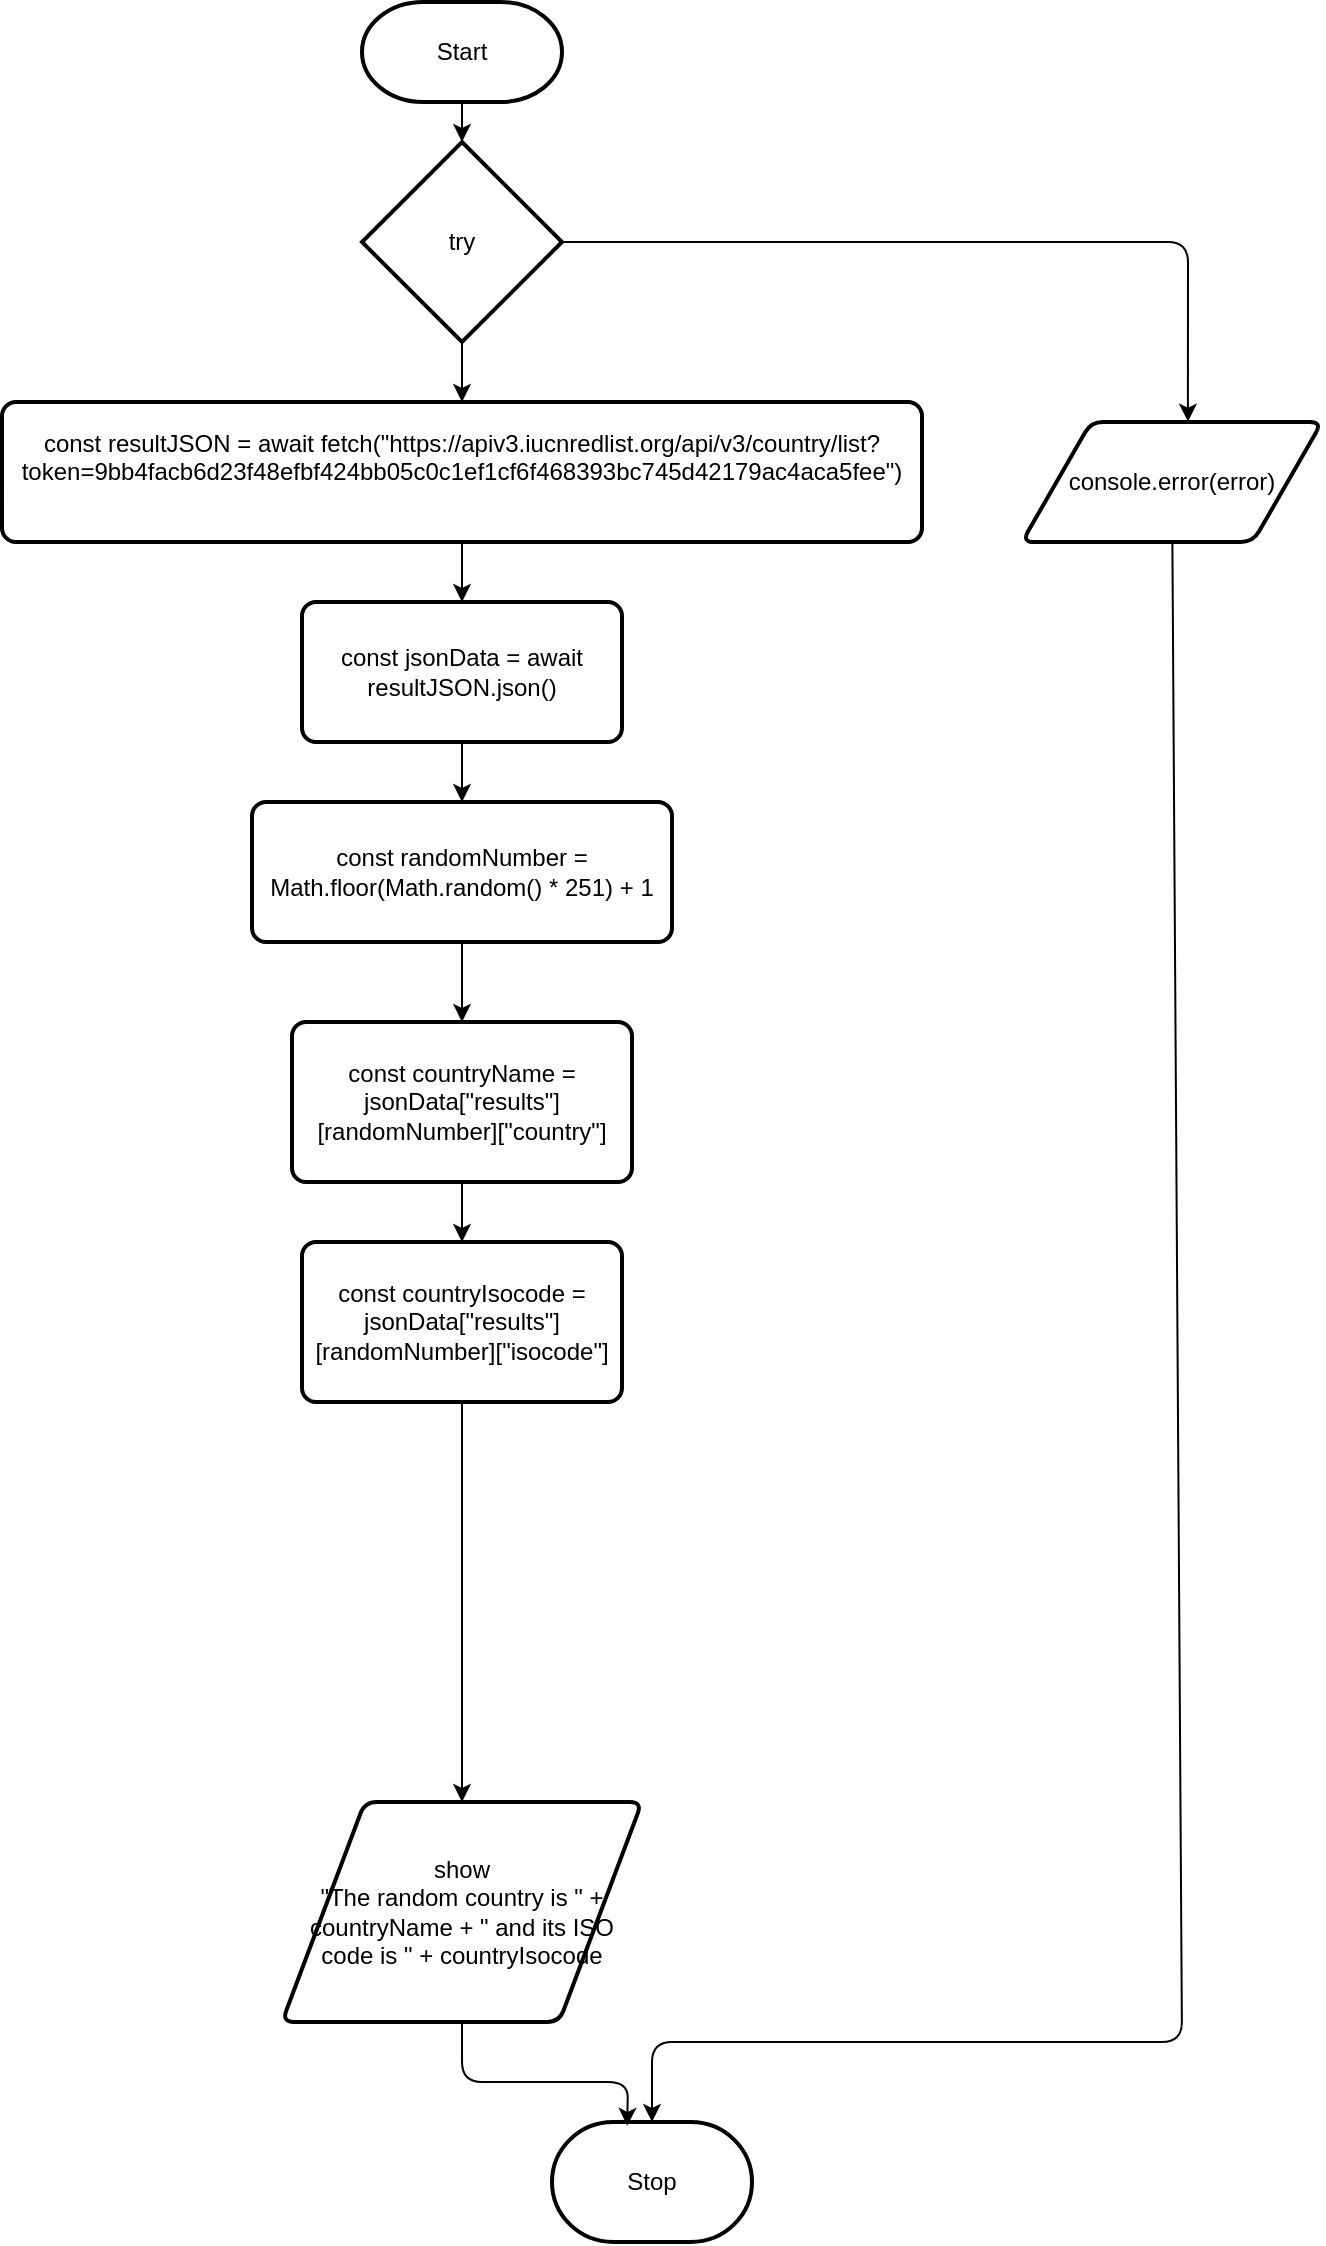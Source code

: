 <mxfile>
    <diagram id="HIP3nbAZw_EuaXWnEj3U" name="Page-1">
        <mxGraphModel dx="643" dy="288" grid="1" gridSize="10" guides="1" tooltips="1" connect="1" arrows="1" fold="1" page="1" pageScale="1" pageWidth="850" pageHeight="1100" math="0" shadow="0">
            <root>
                <mxCell id="0"/>
                <mxCell id="1" parent="0"/>
                <mxCell id="19" style="edgeStyle=none;html=1;entryX=0.5;entryY=0;entryDx=0;entryDy=0;entryPerimeter=0;" edge="1" parent="1" source="2" target="17">
                    <mxGeometry relative="1" as="geometry"/>
                </mxCell>
                <mxCell id="2" value="Start" style="strokeWidth=2;html=1;shape=mxgraph.flowchart.terminator;whiteSpace=wrap;" parent="1" vertex="1">
                    <mxGeometry x="230" y="120" width="100" height="50" as="geometry"/>
                </mxCell>
                <mxCell id="3" value="Stop" style="strokeWidth=2;html=1;shape=mxgraph.flowchart.terminator;whiteSpace=wrap;" parent="1" vertex="1">
                    <mxGeometry x="325" y="1180" width="100" height="60" as="geometry"/>
                </mxCell>
                <mxCell id="8" style="edgeStyle=none;html=1;" edge="1" parent="1" source="4" target="6">
                    <mxGeometry relative="1" as="geometry"/>
                </mxCell>
                <mxCell id="4" value="&lt;div&gt;const resultJSON = await fetch(&quot;https://apiv3.iucnredlist.org/api/v3/country/list?token=9bb4facb6d23f48efbf424bb05c0c1ef1cf6f468393bc745d42179ac4aca5fee&quot;)&lt;/div&gt;&lt;div&gt;&lt;br&gt;&lt;/div&gt;" style="rounded=1;whiteSpace=wrap;html=1;absoluteArcSize=1;arcSize=14;strokeWidth=2;" vertex="1" parent="1">
                    <mxGeometry x="50" y="320" width="460" height="70" as="geometry"/>
                </mxCell>
                <mxCell id="9" style="edgeStyle=none;html=1;" edge="1" parent="1" source="6" target="7">
                    <mxGeometry relative="1" as="geometry"/>
                </mxCell>
                <mxCell id="6" value="&lt;div&gt;const jsonData = await resultJSON.json()&lt;/div&gt;" style="rounded=1;whiteSpace=wrap;html=1;absoluteArcSize=1;arcSize=14;strokeWidth=2;" vertex="1" parent="1">
                    <mxGeometry x="200" y="420" width="160" height="70" as="geometry"/>
                </mxCell>
                <mxCell id="11" style="edgeStyle=none;html=1;" edge="1" parent="1" source="7" target="10">
                    <mxGeometry relative="1" as="geometry"/>
                </mxCell>
                <mxCell id="7" value="const randomNumber = Math.floor(Math.random() * 251) + 1" style="rounded=1;whiteSpace=wrap;html=1;absoluteArcSize=1;arcSize=14;strokeWidth=2;" vertex="1" parent="1">
                    <mxGeometry x="175" y="520" width="210" height="70" as="geometry"/>
                </mxCell>
                <mxCell id="13" style="edgeStyle=none;html=1;" edge="1" parent="1" source="10" target="12">
                    <mxGeometry relative="1" as="geometry"/>
                </mxCell>
                <mxCell id="10" value="const countryName = jsonData[&quot;results&quot;][randomNumber][&quot;country&quot;]" style="rounded=1;whiteSpace=wrap;html=1;absoluteArcSize=1;arcSize=14;strokeWidth=2;" vertex="1" parent="1">
                    <mxGeometry x="195" y="630" width="170" height="80" as="geometry"/>
                </mxCell>
                <mxCell id="16" style="edgeStyle=none;html=1;" edge="1" parent="1" source="12" target="15">
                    <mxGeometry relative="1" as="geometry"/>
                </mxCell>
                <mxCell id="12" value="const countryIsocode = jsonData[&quot;results&quot;][randomNumber][&quot;isocode&quot;]" style="rounded=1;whiteSpace=wrap;html=1;absoluteArcSize=1;arcSize=14;strokeWidth=2;" vertex="1" parent="1">
                    <mxGeometry x="200" y="740" width="160" height="80" as="geometry"/>
                </mxCell>
                <mxCell id="24" style="edgeStyle=none;html=1;entryX=0.376;entryY=0.032;entryDx=0;entryDy=0;entryPerimeter=0;" edge="1" parent="1" source="15" target="3">
                    <mxGeometry relative="1" as="geometry">
                        <Array as="points">
                            <mxPoint x="280" y="1160"/>
                            <mxPoint x="363" y="1160"/>
                        </Array>
                    </mxGeometry>
                </mxCell>
                <mxCell id="15" value="show&lt;br&gt;&quot;The random country is &quot; + countryName + &quot; and its ISO code is &quot; + countryIsocode" style="shape=parallelogram;html=1;strokeWidth=2;perimeter=parallelogramPerimeter;whiteSpace=wrap;rounded=1;arcSize=12;size=0.23;" vertex="1" parent="1">
                    <mxGeometry x="190" y="1020" width="180" height="110" as="geometry"/>
                </mxCell>
                <mxCell id="18" style="edgeStyle=none;html=1;" edge="1" parent="1" source="17" target="4">
                    <mxGeometry relative="1" as="geometry"/>
                </mxCell>
                <mxCell id="22" style="edgeStyle=none;html=1;entryX=0.553;entryY=-0.003;entryDx=0;entryDy=0;entryPerimeter=0;" edge="1" parent="1" source="17" target="21">
                    <mxGeometry relative="1" as="geometry">
                        <Array as="points">
                            <mxPoint x="643" y="240"/>
                        </Array>
                    </mxGeometry>
                </mxCell>
                <mxCell id="17" value="try" style="strokeWidth=2;html=1;shape=mxgraph.flowchart.decision;whiteSpace=wrap;" vertex="1" parent="1">
                    <mxGeometry x="230" y="190" width="100" height="100" as="geometry"/>
                </mxCell>
                <mxCell id="25" style="edgeStyle=none;html=1;" edge="1" parent="1" source="21" target="3">
                    <mxGeometry relative="1" as="geometry">
                        <Array as="points">
                            <mxPoint x="640" y="1140"/>
                            <mxPoint x="375" y="1140"/>
                        </Array>
                    </mxGeometry>
                </mxCell>
                <mxCell id="21" value="console.error(error)" style="shape=parallelogram;html=1;strokeWidth=2;perimeter=parallelogramPerimeter;whiteSpace=wrap;rounded=1;arcSize=12;size=0.23;" vertex="1" parent="1">
                    <mxGeometry x="560" y="330" width="150" height="60" as="geometry"/>
                </mxCell>
            </root>
        </mxGraphModel>
    </diagram>
</mxfile>
